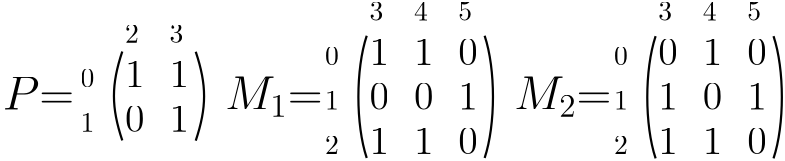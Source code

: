 <?xml version="1.0"?>
<!DOCTYPE ipe SYSTEM "ipe.dtd">
<ipe version="70107" creator="Ipe 7.2.2">
<info created="D:20160528151002" modified="D:20160605211635"/>
<ipestyle name="basic">
<symbol name="arrow/arc(spx)">
<path stroke="sym-stroke" fill="sym-stroke" pen="sym-pen">
0 0 m
-1 0.333 l
-1 -0.333 l
h
</path>
</symbol>
<symbol name="arrow/farc(spx)">
<path stroke="sym-stroke" fill="white" pen="sym-pen">
0 0 m
-1 0.333 l
-1 -0.333 l
h
</path>
</symbol>
<symbol name="arrow/ptarc(spx)">
<path stroke="sym-stroke" fill="sym-stroke" pen="sym-pen">
0 0 m
-1 0.333 l
-0.8 0 l
-1 -0.333 l
h
</path>
</symbol>
<symbol name="arrow/fptarc(spx)">
<path stroke="sym-stroke" fill="white" pen="sym-pen">
0 0 m
-1 0.333 l
-0.8 0 l
-1 -0.333 l
h
</path>
</symbol>
<symbol name="mark/circle(sx)" transformations="translations">
<path fill="sym-stroke">
0.6 0 0 0.6 0 0 e
0.4 0 0 0.4 0 0 e
</path>
</symbol>
<symbol name="mark/disk(sx)" transformations="translations">
<path fill="sym-stroke">
0.6 0 0 0.6 0 0 e
</path>
</symbol>
<symbol name="mark/fdisk(sfx)" transformations="translations">
<group>
<path fill="sym-fill">
0.5 0 0 0.5 0 0 e
</path>
<path fill="sym-stroke" fillrule="eofill">
0.6 0 0 0.6 0 0 e
0.4 0 0 0.4 0 0 e
</path>
</group>
</symbol>
<symbol name="mark/box(sx)" transformations="translations">
<path fill="sym-stroke" fillrule="eofill">
-0.6 -0.6 m
0.6 -0.6 l
0.6 0.6 l
-0.6 0.6 l
h
-0.4 -0.4 m
0.4 -0.4 l
0.4 0.4 l
-0.4 0.4 l
h
</path>
</symbol>
<symbol name="mark/square(sx)" transformations="translations">
<path fill="sym-stroke">
-0.6 -0.6 m
0.6 -0.6 l
0.6 0.6 l
-0.6 0.6 l
h
</path>
</symbol>
<symbol name="mark/fsquare(sfx)" transformations="translations">
<group>
<path fill="sym-fill">
-0.5 -0.5 m
0.5 -0.5 l
0.5 0.5 l
-0.5 0.5 l
h
</path>
<path fill="sym-stroke" fillrule="eofill">
-0.6 -0.6 m
0.6 -0.6 l
0.6 0.6 l
-0.6 0.6 l
h
-0.4 -0.4 m
0.4 -0.4 l
0.4 0.4 l
-0.4 0.4 l
h
</path>
</group>
</symbol>
<symbol name="mark/cross(sx)" transformations="translations">
<group>
<path fill="sym-stroke">
-0.43 -0.57 m
0.57 0.43 l
0.43 0.57 l
-0.57 -0.43 l
h
</path>
<path fill="sym-stroke">
-0.43 0.57 m
0.57 -0.43 l
0.43 -0.57 l
-0.57 0.43 l
h
</path>
</group>
</symbol>
<symbol name="arrow/fnormal(spx)">
<path stroke="sym-stroke" fill="white" pen="sym-pen">
0 0 m
-1 0.333 l
-1 -0.333 l
h
</path>
</symbol>
<symbol name="arrow/pointed(spx)">
<path stroke="sym-stroke" fill="sym-stroke" pen="sym-pen">
0 0 m
-1 0.333 l
-0.8 0 l
-1 -0.333 l
h
</path>
</symbol>
<symbol name="arrow/fpointed(spx)">
<path stroke="sym-stroke" fill="white" pen="sym-pen">
0 0 m
-1 0.333 l
-0.8 0 l
-1 -0.333 l
h
</path>
</symbol>
<symbol name="arrow/linear(spx)">
<path stroke="sym-stroke" pen="sym-pen">
-1 0.333 m
0 0 l
-1 -0.333 l
</path>
</symbol>
<symbol name="arrow/fdouble(spx)">
<path stroke="sym-stroke" fill="white" pen="sym-pen">
0 0 m
-1 0.333 l
-1 -0.333 l
h
-1 0 m
-2 0.333 l
-2 -0.333 l
h
</path>
</symbol>
<symbol name="arrow/double(spx)">
<path stroke="sym-stroke" fill="sym-stroke" pen="sym-pen">
0 0 m
-1 0.333 l
-1 -0.333 l
h
-1 0 m
-2 0.333 l
-2 -0.333 l
h
</path>
</symbol>
<pen name="heavier" value="0.8"/>
<pen name="fat" value="1.2"/>
<pen name="ultrafat" value="2"/>
<symbolsize name="large" value="5"/>
<symbolsize name="small" value="2"/>
<symbolsize name="tiny" value="1.1"/>
<arrowsize name="large" value="10"/>
<arrowsize name="small" value="5"/>
<arrowsize name="tiny" value="3"/>
<color name="red" value="1 0 0"/>
<color name="green" value="0 1 0"/>
<color name="blue" value="0 0 1"/>
<color name="yellow" value="1 1 0"/>
<color name="orange" value="1 0.647 0"/>
<color name="gold" value="1 0.843 0"/>
<color name="purple" value="0.627 0.125 0.941"/>
<color name="gray" value="0.745"/>
<color name="brown" value="0.647 0.165 0.165"/>
<color name="navy" value="0 0 0.502"/>
<color name="pink" value="1 0.753 0.796"/>
<color name="seagreen" value="0.18 0.545 0.341"/>
<color name="turquoise" value="0.251 0.878 0.816"/>
<color name="violet" value="0.933 0.51 0.933"/>
<color name="darkblue" value="0 0 0.545"/>
<color name="darkcyan" value="0 0.545 0.545"/>
<color name="darkgray" value="0.663"/>
<color name="darkgreen" value="0 0.392 0"/>
<color name="darkmagenta" value="0.545 0 0.545"/>
<color name="darkorange" value="1 0.549 0"/>
<color name="darkred" value="0.545 0 0"/>
<color name="lightblue" value="0.678 0.847 0.902"/>
<color name="lightcyan" value="0.878 1 1"/>
<color name="lightgray" value="0.827"/>
<color name="lightgreen" value="0.565 0.933 0.565"/>
<color name="lightyellow" value="1 1 0.878"/>
<dashstyle name="dashed" value="[4] 0"/>
<dashstyle name="dotted" value="[1 3] 0"/>
<dashstyle name="dash dotted" value="[4 2 1 2] 0"/>
<dashstyle name="dash dot dotted" value="[4 2 1 2 1 2] 0"/>
<textsize name="large" value="\large"/>
<textsize name="small" value="\small"/>
<textsize name="tiny" value="\tiny"/>
<textsize name="Large" value="\Large"/>
<textsize name="LARGE" value="\LARGE"/>
<textsize name="huge" value="\huge"/>
<textsize name="Huge" value="\Huge"/>
<textsize name="footnote" value="\footnotesize"/>
<textstyle name="center" begin="\begin{center}" end="\end{center}"/>
<textstyle name="itemize" begin="\begin{itemize}" end="\end{itemize}"/>
<textstyle name="item" begin="\begin{itemize}\item{}" end="\end{itemize}"/>
<gridsize name="4 pts" value="4"/>
<gridsize name="8 pts (~3 mm)" value="8"/>
<gridsize name="16 pts (~6 mm)" value="16"/>
<gridsize name="32 pts (~12 mm)" value="32"/>
<gridsize name="10 pts (~3.5 mm)" value="10"/>
<gridsize name="20 pts (~7 mm)" value="20"/>
<gridsize name="14 pts (~5 mm)" value="14"/>
<gridsize name="28 pts (~10 mm)" value="28"/>
<gridsize name="56 pts (~20 mm)" value="56"/>
<anglesize name="90 deg" value="90"/>
<anglesize name="60 deg" value="60"/>
<anglesize name="45 deg" value="45"/>
<anglesize name="30 deg" value="30"/>
<anglesize name="22.5 deg" value="22.5"/>
<opacity name="10%" value="0.1"/>
<opacity name="30%" value="0.3"/>
<opacity name="50%" value="0.5"/>
<opacity name="75%" value="0.75"/>
<tiling name="falling" angle="-60" step="4" width="1"/>
<tiling name="rising" angle="30" step="4" width="1"/>
</ipestyle>
<page>
<layer name="alpha"/>
<view layers="alpha" active="alpha"/>
<text layer="alpha" matrix="1 0 0 1 12 8" transformations="translations" pos="16 800" stroke="black" type="label" width="4.981" height="6.42" depth="0" valign="baseline">0</text>
<text matrix="1 0 0 1 12 8" transformations="translations" pos="16 784" stroke="black" type="label" width="4.981" height="6.42" depth="0" valign="baseline">1</text>
<text matrix="1 0 0 1 12 8" transformations="translations" pos="32 816" stroke="black" type="label" width="4.981" height="6.42" depth="0" valign="baseline">2</text>
<text matrix="1 0 0 1 12 8" transformations="translations" pos="48 816" stroke="black" type="label" width="4.981" height="6.42" depth="0" valign="baseline">3</text>
<text matrix="1 0 0 1 12 8" transformations="translations" pos="32 800" stroke="black" type="label" width="7.024" height="9.245" depth="0" valign="baseline" size="Large">1</text>
<text matrix="1 0 0 1 12 8" transformations="translations" pos="48 800" stroke="black" type="label" width="7.024" height="9.245" depth="0" valign="baseline" size="Large">1</text>
<text matrix="1 0 0 1 12 8" transformations="translations" pos="32 784" stroke="black" type="label" width="7.024" height="9.245" depth="0" valign="baseline" size="Large">0</text>
<text matrix="1 0 0 1 12 8" transformations="translations" pos="48 784" stroke="black" type="label" width="7.024" height="9.245" depth="0" valign="baseline" size="Large">1</text>
<text matrix="1 0 0 1 36 16" transformations="translations" pos="80 800" stroke="black" type="label" width="4.981" height="6.42" depth="0" valign="baseline">0</text>
<text matrix="1 0 0 1 36 16" transformations="translations" pos="80 784" stroke="black" type="label" width="4.981" height="6.42" depth="0" valign="baseline">1</text>
<text matrix="1 0 0 1 36 16" transformations="translations" pos="80 768" stroke="black" type="label" width="4.981" height="6.42" depth="0" valign="baseline">2</text>
<text matrix="1 0 0 1 36 16" transformations="translations" pos="96 816" stroke="black" type="label" width="4.981" height="6.42" depth="0" valign="baseline">3</text>
<text matrix="1 0 0 1 36 16" transformations="translations" pos="112 816" stroke="black" type="label" width="4.981" height="6.42" depth="0" valign="baseline">4</text>
<text matrix="1 0 0 1 36 16" transformations="translations" pos="128 816" stroke="black" type="label" width="4.981" height="6.42" depth="0" valign="baseline">5</text>
<text matrix="1 0 0 1 36 16" transformations="translations" pos="96 800" stroke="black" type="label" width="7.024" height="9.245" depth="0" valign="baseline" size="Large">1</text>
<text matrix="1 0 0 1 36 16" transformations="translations" pos="112 800" stroke="black" type="label" width="7.024" height="9.245" depth="0" valign="baseline" size="Large">1</text>
<text matrix="1 0 0 1 36 16" transformations="translations" pos="128 800" stroke="black" type="label" width="7.024" height="9.245" depth="0" valign="baseline" size="Large">0</text>
<text matrix="1 0 0 1 36 16" transformations="translations" pos="96 784" stroke="black" type="label" width="7.024" height="9.245" depth="0" valign="baseline" size="Large">0</text>
<text matrix="1 0 0 1 36 16" transformations="translations" pos="112 784" stroke="black" type="label" width="7.024" height="9.245" depth="0" valign="baseline" size="Large">0</text>
<text matrix="1 0 0 1 36 16" transformations="translations" pos="128 768" stroke="black" type="label" width="7.024" height="9.245" depth="0" valign="baseline" size="Large">0</text>
<text matrix="1 0 0 1 36 16" transformations="translations" pos="128 784" stroke="black" type="label" width="7.024" height="9.245" depth="0" valign="baseline" size="Large">1</text>
<text matrix="1 0 0 1 36 16" transformations="translations" pos="96 768" stroke="black" type="label" width="7.024" height="9.245" depth="0" valign="baseline" size="Large">1</text>
<text matrix="1 0 0 1 36 16" transformations="translations" pos="112 768" stroke="black" type="label" width="7.024" height="9.245" depth="0" valign="baseline" size="Large">1</text>
<text matrix="1 0 0 1 60 16" transformations="translations" pos="160 800" stroke="black" type="label" width="4.981" height="6.42" depth="0" valign="baseline">0</text>
<text matrix="1 0 0 1 60 16" transformations="translations" pos="160 784" stroke="black" type="label" width="4.981" height="6.42" depth="0" valign="baseline">1</text>
<text matrix="1 0 0 1 60 16" transformations="translations" pos="160 768" stroke="black" type="label" width="4.981" height="6.42" depth="0" valign="baseline">2</text>
<text matrix="1 0 0 1 60 16" transformations="translations" pos="176 816" stroke="black" type="label" width="4.981" height="6.42" depth="0" valign="baseline">3</text>
<text matrix="1 0 0 1 76 16" transformations="translations" pos="192 816" stroke="black" type="label" width="4.981" height="6.42" depth="0" valign="baseline">5</text>
<text matrix="1 0 0 1 60 16" transformations="translations" pos="192 816" stroke="black" type="label" width="4.981" height="6.42" depth="0" valign="baseline">4</text>
<text matrix="1 0 0 1 60 16" transformations="translations" pos="176 800" stroke="black" type="label" width="7.024" height="9.245" depth="0" valign="baseline" size="Large">0</text>
<text matrix="1 0 0 1 60 16" transformations="translations" pos="192 800" stroke="black" type="label" width="7.024" height="9.245" depth="0" valign="baseline" size="Large">1</text>
<text matrix="1 0 0 1 60 16" transformations="translations" pos="208 800" stroke="black" type="label" width="7.024" height="9.245" depth="0" valign="baseline" size="Large">0</text>
<text matrix="1 0 0 1 60 16" transformations="translations" pos="176 784" stroke="black" type="label" width="7.024" height="9.245" depth="0" valign="baseline" size="Large">1</text>
<text matrix="1 0 0 1 60 16" transformations="translations" pos="192 784" stroke="black" type="label" width="7.024" height="9.245" depth="0" valign="baseline" size="Large">0</text>
<text matrix="1 0 0 1 60 16" transformations="translations" pos="208 784" stroke="black" type="label" width="7.024" height="9.245" depth="0" valign="baseline" size="Large">1</text>
<text matrix="1 0 0 1 60 16" transformations="translations" pos="176 768" stroke="black" type="label" width="7.024" height="9.245" depth="0" valign="baseline" size="Large">1</text>
<text matrix="1 0 0 1 60 16" transformations="translations" pos="192 768" stroke="black" type="label" width="7.024" height="9.245" depth="0" valign="baseline" size="Large">1</text>
<text matrix="1 0 0 1 60 16" transformations="translations" pos="208 768" stroke="black" type="label" width="7.024" height="9.245" depth="0" valign="baseline" size="Large">0</text>
<path matrix="1 0 0 1 61.47 14.4053" stroke="black" pen="heavier">
216 768 m
220 780
220 800
216 812 c
</path>
<path matrix="1 0 0 1 59.02 14.4053" stroke="black" pen="heavier">
176 768 m
172 780
172 800
176 812 c
</path>
<path matrix="1 0 0 1 37.47 14.5503" stroke="black" pen="heavier">
136 768 m
140 780
140 800
136 812 c
</path>
<path matrix="1 0 0 1 35.02 14.5503" stroke="black" pen="heavier">
96 768 m
92 780
92 800
96 812 c
</path>
<path matrix="1 0 0 1 17.4701 -11.2158" stroke="black" pen="heavier">
52 800 m
56 812
56 820
52 832 c
</path>
<path matrix="1 0 0 1 23.02 -11.1302" stroke="black" pen="heavier">
20 800 m
16 812
16 820
20 832 c
</path>
<text matrix="1 0 0 1 -12 -8" transformations="translations" pos="12 808" stroke="black" type="label" width="25.599" height="11.764" depth="0" valign="baseline" size="LARGE">$P$=</text>
<text matrix="1 0 0 1 -8 4" transformations="translations" pos="88 796" stroke="black" type="label" width="35.051" height="11.766" depth="2.58" valign="baseline" size="LARGE">$M_1$=</text>
<text matrix="1 0 0 1 96 4" transformations="translations" pos="88 796" stroke="black" type="label" width="35.051" height="11.766" depth="2.58" valign="baseline" size="LARGE">$M_2$=</text>
</page>
</ipe>
